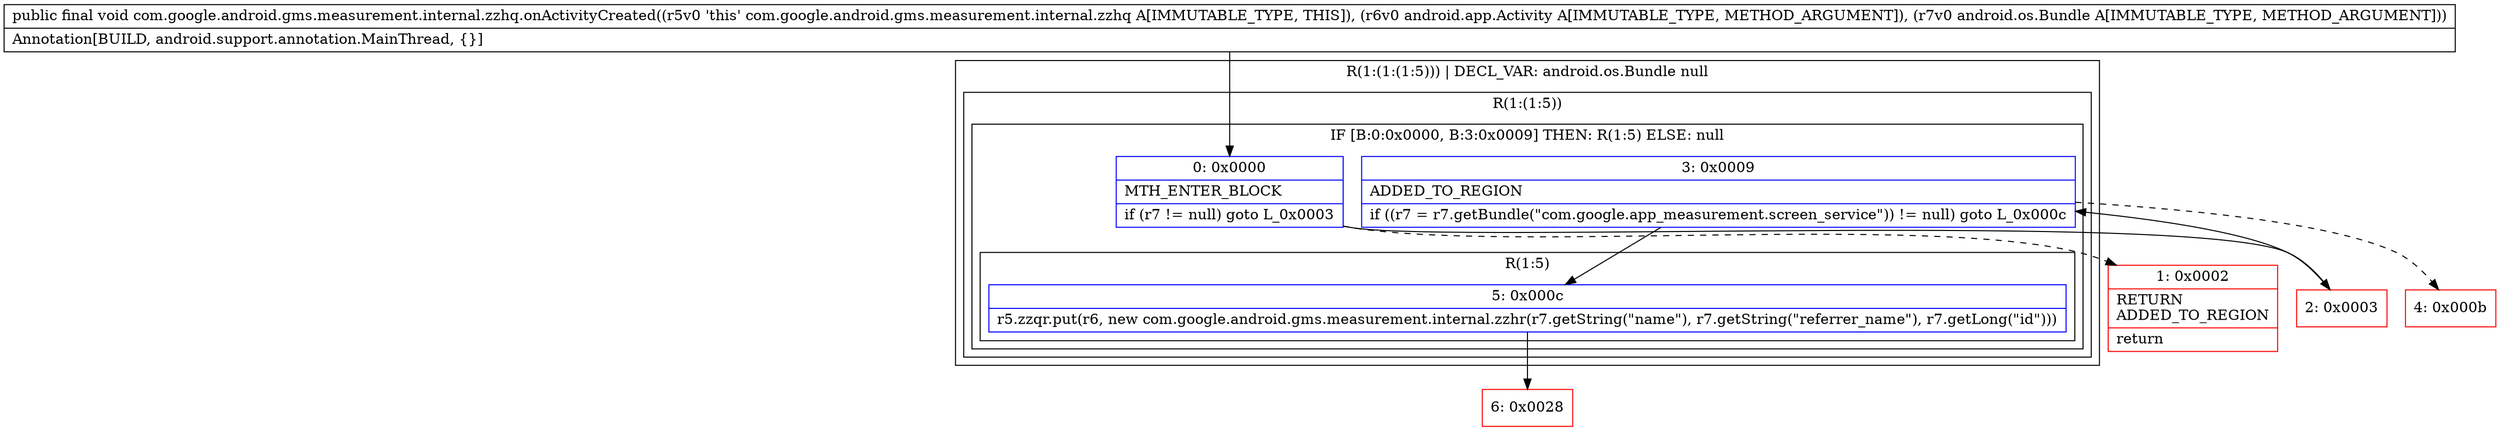 digraph "CFG forcom.google.android.gms.measurement.internal.zzhq.onActivityCreated(Landroid\/app\/Activity;Landroid\/os\/Bundle;)V" {
subgraph cluster_Region_1467192108 {
label = "R(1:(1:(1:5))) | DECL_VAR: android.os.Bundle null\l";
node [shape=record,color=blue];
subgraph cluster_Region_608312348 {
label = "R(1:(1:5))";
node [shape=record,color=blue];
subgraph cluster_IfRegion_224724478 {
label = "IF [B:0:0x0000, B:3:0x0009] THEN: R(1:5) ELSE: null";
node [shape=record,color=blue];
Node_0 [shape=record,label="{0\:\ 0x0000|MTH_ENTER_BLOCK\l|if (r7 != null) goto L_0x0003\l}"];
Node_3 [shape=record,label="{3\:\ 0x0009|ADDED_TO_REGION\l|if ((r7 = r7.getBundle(\"com.google.app_measurement.screen_service\")) != null) goto L_0x000c\l}"];
subgraph cluster_Region_1980803033 {
label = "R(1:5)";
node [shape=record,color=blue];
Node_5 [shape=record,label="{5\:\ 0x000c|r5.zzqr.put(r6, new com.google.android.gms.measurement.internal.zzhr(r7.getString(\"name\"), r7.getString(\"referrer_name\"), r7.getLong(\"id\")))\l}"];
}
}
}
}
Node_1 [shape=record,color=red,label="{1\:\ 0x0002|RETURN\lADDED_TO_REGION\l|return\l}"];
Node_2 [shape=record,color=red,label="{2\:\ 0x0003}"];
Node_4 [shape=record,color=red,label="{4\:\ 0x000b}"];
Node_6 [shape=record,color=red,label="{6\:\ 0x0028}"];
MethodNode[shape=record,label="{public final void com.google.android.gms.measurement.internal.zzhq.onActivityCreated((r5v0 'this' com.google.android.gms.measurement.internal.zzhq A[IMMUTABLE_TYPE, THIS]), (r6v0 android.app.Activity A[IMMUTABLE_TYPE, METHOD_ARGUMENT]), (r7v0 android.os.Bundle A[IMMUTABLE_TYPE, METHOD_ARGUMENT]))  | Annotation[BUILD, android.support.annotation.MainThread, \{\}]\l}"];
MethodNode -> Node_0;
Node_0 -> Node_1[style=dashed];
Node_0 -> Node_2;
Node_3 -> Node_4[style=dashed];
Node_3 -> Node_5;
Node_5 -> Node_6;
Node_2 -> Node_3;
}

